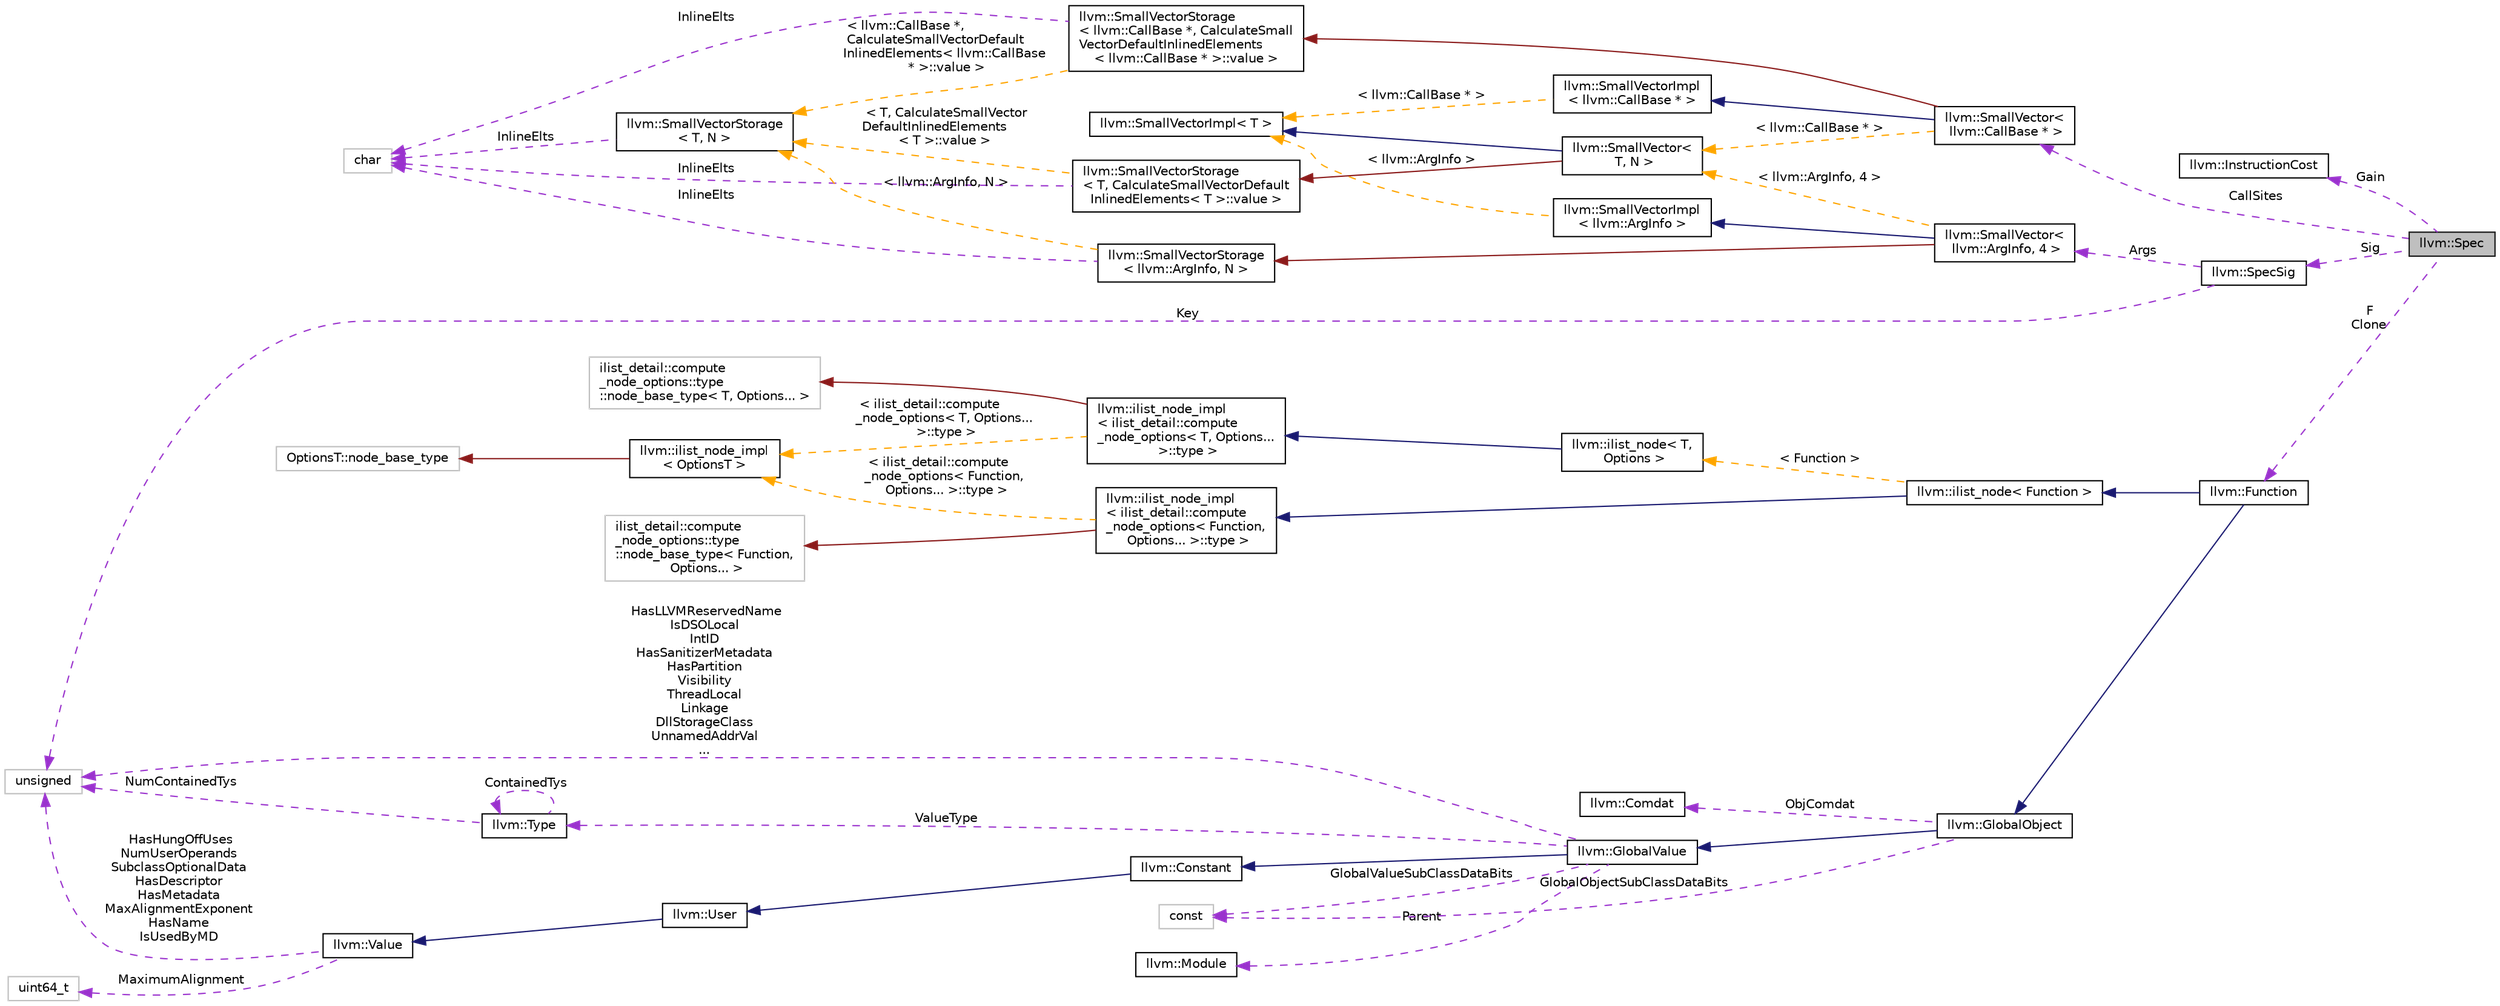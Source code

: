 digraph "llvm::Spec"
{
 // LATEX_PDF_SIZE
  bgcolor="transparent";
  edge [fontname="Helvetica",fontsize="10",labelfontname="Helvetica",labelfontsize="10"];
  node [fontname="Helvetica",fontsize="10",shape=record];
  rankdir="LR";
  Node1 [label="llvm::Spec",height=0.2,width=0.4,color="black", fillcolor="grey75", style="filled", fontcolor="black",tooltip=" "];
  Node2 -> Node1 [dir="back",color="darkorchid3",fontsize="10",style="dashed",label=" Gain" ,fontname="Helvetica"];
  Node2 [label="llvm::InstructionCost",height=0.2,width=0.4,color="black",URL="$classllvm_1_1InstructionCost.html",tooltip=" "];
  Node3 -> Node1 [dir="back",color="darkorchid3",fontsize="10",style="dashed",label=" Sig" ,fontname="Helvetica"];
  Node3 [label="llvm::SpecSig",height=0.2,width=0.4,color="black",URL="$structllvm_1_1SpecSig.html",tooltip=" "];
  Node4 -> Node3 [dir="back",color="darkorchid3",fontsize="10",style="dashed",label=" Args" ,fontname="Helvetica"];
  Node4 [label="llvm::SmallVector\<\l llvm::ArgInfo, 4 \>",height=0.2,width=0.4,color="black",URL="$classllvm_1_1SmallVector.html",tooltip=" "];
  Node5 -> Node4 [dir="back",color="midnightblue",fontsize="10",style="solid",fontname="Helvetica"];
  Node5 [label="llvm::SmallVectorImpl\l\< llvm::ArgInfo \>",height=0.2,width=0.4,color="black",URL="$classllvm_1_1SmallVectorImpl.html",tooltip=" "];
  Node6 -> Node5 [dir="back",color="orange",fontsize="10",style="dashed",label=" \< llvm::ArgInfo \>" ,fontname="Helvetica"];
  Node6 [label="llvm::SmallVectorImpl\< T \>",height=0.2,width=0.4,color="black",URL="$classllvm_1_1SmallVectorImpl.html",tooltip="This class consists of common code factored out of the SmallVector class to reduce code duplication b..."];
  Node7 -> Node4 [dir="back",color="firebrick4",fontsize="10",style="solid",fontname="Helvetica"];
  Node7 [label="llvm::SmallVectorStorage\l\< llvm::ArgInfo, N \>",height=0.2,width=0.4,color="black",URL="$structllvm_1_1SmallVectorStorage.html",tooltip=" "];
  Node8 -> Node7 [dir="back",color="darkorchid3",fontsize="10",style="dashed",label=" InlineElts" ,fontname="Helvetica"];
  Node8 [label="char",height=0.2,width=0.4,color="grey75",tooltip=" "];
  Node9 -> Node7 [dir="back",color="orange",fontsize="10",style="dashed",label=" \< llvm::ArgInfo, N \>" ,fontname="Helvetica"];
  Node9 [label="llvm::SmallVectorStorage\l\< T, N \>",height=0.2,width=0.4,color="black",URL="$structllvm_1_1SmallVectorStorage.html",tooltip="Storage for the SmallVector elements."];
  Node8 -> Node9 [dir="back",color="darkorchid3",fontsize="10",style="dashed",label=" InlineElts" ,fontname="Helvetica"];
  Node10 -> Node4 [dir="back",color="orange",fontsize="10",style="dashed",label=" \< llvm::ArgInfo, 4 \>" ,fontname="Helvetica"];
  Node10 [label="llvm::SmallVector\<\l T, N \>",height=0.2,width=0.4,color="black",URL="$classllvm_1_1SmallVector.html",tooltip="This is a 'vector' (really, a variable-sized array), optimized for the case when the array is small."];
  Node6 -> Node10 [dir="back",color="midnightblue",fontsize="10",style="solid",fontname="Helvetica"];
  Node11 -> Node10 [dir="back",color="firebrick4",fontsize="10",style="solid",fontname="Helvetica"];
  Node11 [label="llvm::SmallVectorStorage\l\< T, CalculateSmallVectorDefault\lInlinedElements\< T \>::value \>",height=0.2,width=0.4,color="black",URL="$structllvm_1_1SmallVectorStorage.html",tooltip=" "];
  Node8 -> Node11 [dir="back",color="darkorchid3",fontsize="10",style="dashed",label=" InlineElts" ,fontname="Helvetica"];
  Node9 -> Node11 [dir="back",color="orange",fontsize="10",style="dashed",label=" \< T, CalculateSmallVector\lDefaultInlinedElements\l\< T \>::value \>" ,fontname="Helvetica"];
  Node12 -> Node3 [dir="back",color="darkorchid3",fontsize="10",style="dashed",label=" Key" ,fontname="Helvetica"];
  Node12 [label="unsigned",height=0.2,width=0.4,color="grey75",tooltip=" "];
  Node13 -> Node1 [dir="back",color="darkorchid3",fontsize="10",style="dashed",label=" CallSites" ,fontname="Helvetica"];
  Node13 [label="llvm::SmallVector\<\l llvm::CallBase * \>",height=0.2,width=0.4,color="black",URL="$classllvm_1_1SmallVector.html",tooltip=" "];
  Node14 -> Node13 [dir="back",color="midnightblue",fontsize="10",style="solid",fontname="Helvetica"];
  Node14 [label="llvm::SmallVectorImpl\l\< llvm::CallBase * \>",height=0.2,width=0.4,color="black",URL="$classllvm_1_1SmallVectorImpl.html",tooltip=" "];
  Node6 -> Node14 [dir="back",color="orange",fontsize="10",style="dashed",label=" \< llvm::CallBase * \>" ,fontname="Helvetica"];
  Node15 -> Node13 [dir="back",color="firebrick4",fontsize="10",style="solid",fontname="Helvetica"];
  Node15 [label="llvm::SmallVectorStorage\l\< llvm::CallBase *, CalculateSmall\lVectorDefaultInlinedElements\l\< llvm::CallBase * \>::value \>",height=0.2,width=0.4,color="black",URL="$structllvm_1_1SmallVectorStorage.html",tooltip=" "];
  Node8 -> Node15 [dir="back",color="darkorchid3",fontsize="10",style="dashed",label=" InlineElts" ,fontname="Helvetica"];
  Node9 -> Node15 [dir="back",color="orange",fontsize="10",style="dashed",label=" \< llvm::CallBase *,\l CalculateSmallVectorDefault\lInlinedElements\< llvm::CallBase\l * \>::value \>" ,fontname="Helvetica"];
  Node10 -> Node13 [dir="back",color="orange",fontsize="10",style="dashed",label=" \< llvm::CallBase * \>" ,fontname="Helvetica"];
  Node16 -> Node1 [dir="back",color="darkorchid3",fontsize="10",style="dashed",label=" F\nClone" ,fontname="Helvetica"];
  Node16 [label="llvm::Function",height=0.2,width=0.4,color="black",URL="$classllvm_1_1Function.html",tooltip=" "];
  Node17 -> Node16 [dir="back",color="midnightblue",fontsize="10",style="solid",fontname="Helvetica"];
  Node17 [label="llvm::GlobalObject",height=0.2,width=0.4,color="black",URL="$classllvm_1_1GlobalObject.html",tooltip=" "];
  Node18 -> Node17 [dir="back",color="midnightblue",fontsize="10",style="solid",fontname="Helvetica"];
  Node18 [label="llvm::GlobalValue",height=0.2,width=0.4,color="black",URL="$classllvm_1_1GlobalValue.html",tooltip=" "];
  Node19 -> Node18 [dir="back",color="midnightblue",fontsize="10",style="solid",fontname="Helvetica"];
  Node19 [label="llvm::Constant",height=0.2,width=0.4,color="black",URL="$classllvm_1_1Constant.html",tooltip="This is an important base class in LLVM."];
  Node20 -> Node19 [dir="back",color="midnightblue",fontsize="10",style="solid",fontname="Helvetica"];
  Node20 [label="llvm::User",height=0.2,width=0.4,color="black",URL="$classllvm_1_1User.html",tooltip=" "];
  Node21 -> Node20 [dir="back",color="midnightblue",fontsize="10",style="solid",fontname="Helvetica"];
  Node21 [label="llvm::Value",height=0.2,width=0.4,color="black",URL="$classllvm_1_1Value.html",tooltip="LLVM Value Representation."];
  Node22 -> Node21 [dir="back",color="darkorchid3",fontsize="10",style="dashed",label=" MaximumAlignment" ,fontname="Helvetica"];
  Node22 [label="uint64_t",height=0.2,width=0.4,color="grey75",tooltip=" "];
  Node12 -> Node21 [dir="back",color="darkorchid3",fontsize="10",style="dashed",label=" HasHungOffUses\nNumUserOperands\nSubclassOptionalData\nHasDescriptor\nHasMetadata\nMaxAlignmentExponent\nHasName\nIsUsedByMD" ,fontname="Helvetica"];
  Node23 -> Node18 [dir="back",color="darkorchid3",fontsize="10",style="dashed",label=" ValueType" ,fontname="Helvetica"];
  Node23 [label="llvm::Type",height=0.2,width=0.4,color="black",URL="$classllvm_1_1Type.html",tooltip="The instances of the Type class are immutable: once they are created, they are never changed."];
  Node23 -> Node23 [dir="back",color="darkorchid3",fontsize="10",style="dashed",label=" ContainedTys" ,fontname="Helvetica"];
  Node12 -> Node23 [dir="back",color="darkorchid3",fontsize="10",style="dashed",label=" NumContainedTys" ,fontname="Helvetica"];
  Node24 -> Node18 [dir="back",color="darkorchid3",fontsize="10",style="dashed",label=" Parent" ,fontname="Helvetica"];
  Node24 [label="llvm::Module",height=0.2,width=0.4,color="black",URL="$classllvm_1_1Module.html",tooltip="A Module instance is used to store all the information related to an LLVM module."];
  Node12 -> Node18 [dir="back",color="darkorchid3",fontsize="10",style="dashed",label=" HasLLVMReservedName\nIsDSOLocal\nIntID\nHasSanitizerMetadata\nHasPartition\nVisibility\nThreadLocal\nLinkage\nDllStorageClass\nUnnamedAddrVal\n..." ,fontname="Helvetica"];
  Node25 -> Node18 [dir="back",color="darkorchid3",fontsize="10",style="dashed",label=" GlobalValueSubClassDataBits" ,fontname="Helvetica"];
  Node25 [label="const",height=0.2,width=0.4,color="grey75",tooltip=" "];
  Node26 -> Node17 [dir="back",color="darkorchid3",fontsize="10",style="dashed",label=" ObjComdat" ,fontname="Helvetica"];
  Node26 [label="llvm::Comdat",height=0.2,width=0.4,color="black",URL="$classllvm_1_1Comdat.html",tooltip=" "];
  Node25 -> Node17 [dir="back",color="darkorchid3",fontsize="10",style="dashed",label=" GlobalObjectSubClassDataBits" ,fontname="Helvetica"];
  Node27 -> Node16 [dir="back",color="midnightblue",fontsize="10",style="solid",fontname="Helvetica"];
  Node27 [label="llvm::ilist_node\< Function \>",height=0.2,width=0.4,color="black",URL="$classllvm_1_1ilist__node.html",tooltip=" "];
  Node28 -> Node27 [dir="back",color="midnightblue",fontsize="10",style="solid",fontname="Helvetica"];
  Node28 [label="llvm::ilist_node_impl\l\< ilist_detail::compute\l_node_options\< Function,\l Options... \>::type \>",height=0.2,width=0.4,color="black",URL="$classllvm_1_1ilist__node__impl.html",tooltip=" "];
  Node29 -> Node28 [dir="back",color="firebrick4",fontsize="10",style="solid",fontname="Helvetica"];
  Node29 [label="ilist_detail::compute\l_node_options::type \l::node_base_type\< Function,\l Options... \>",height=0.2,width=0.4,color="grey75",tooltip=" "];
  Node30 -> Node28 [dir="back",color="orange",fontsize="10",style="dashed",label=" \< ilist_detail::compute\l_node_options\< Function,\l Options... \>::type \>" ,fontname="Helvetica"];
  Node30 [label="llvm::ilist_node_impl\l\< OptionsT \>",height=0.2,width=0.4,color="black",URL="$classllvm_1_1ilist__node__impl.html",tooltip="Implementation for an ilist node."];
  Node31 -> Node30 [dir="back",color="firebrick4",fontsize="10",style="solid",fontname="Helvetica"];
  Node31 [label="OptionsT::node_base_type",height=0.2,width=0.4,color="grey75",tooltip=" "];
  Node32 -> Node27 [dir="back",color="orange",fontsize="10",style="dashed",label=" \< Function \>" ,fontname="Helvetica"];
  Node32 [label="llvm::ilist_node\< T,\l Options \>",height=0.2,width=0.4,color="black",URL="$classllvm_1_1ilist__node.html",tooltip=" "];
  Node33 -> Node32 [dir="back",color="midnightblue",fontsize="10",style="solid",fontname="Helvetica"];
  Node33 [label="llvm::ilist_node_impl\l\< ilist_detail::compute\l_node_options\< T, Options...\l \>::type \>",height=0.2,width=0.4,color="black",URL="$classllvm_1_1ilist__node__impl.html",tooltip=" "];
  Node34 -> Node33 [dir="back",color="firebrick4",fontsize="10",style="solid",fontname="Helvetica"];
  Node34 [label="ilist_detail::compute\l_node_options::type \l::node_base_type\< T, Options... \>",height=0.2,width=0.4,color="grey75",tooltip=" "];
  Node30 -> Node33 [dir="back",color="orange",fontsize="10",style="dashed",label=" \< ilist_detail::compute\l_node_options\< T, Options...\l \>::type \>" ,fontname="Helvetica"];
}
